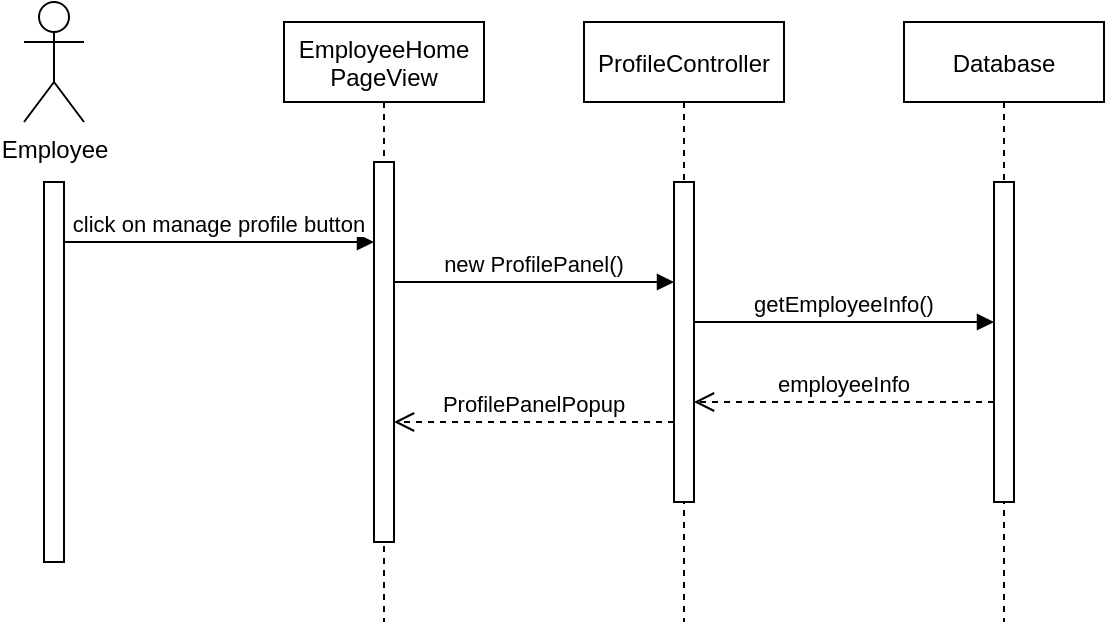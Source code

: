 <mxfile version="14.1.8" type="github">
  <diagram id="UJxmHR6WT6YS1NtjRbYA" name="Page-1">
    <mxGraphModel dx="813" dy="459" grid="1" gridSize="10" guides="1" tooltips="1" connect="1" arrows="1" fold="1" page="1" pageScale="1" pageWidth="850" pageHeight="1100" math="0" shadow="0">
      <root>
        <mxCell id="0" />
        <mxCell id="1" parent="0" />
        <mxCell id="TOR6Eeiyw65Fs5_zLl3i-1" value="EmployeeHome&#xa;PageView" style="shape=umlLifeline;perimeter=lifelinePerimeter;container=1;collapsible=0;recursiveResize=0;rounded=0;shadow=0;strokeWidth=1;" vertex="1" parent="1">
          <mxGeometry x="150" y="110" width="100" height="300" as="geometry" />
        </mxCell>
        <mxCell id="TOR6Eeiyw65Fs5_zLl3i-2" value="" style="points=[];perimeter=orthogonalPerimeter;rounded=0;shadow=0;strokeWidth=1;" vertex="1" parent="TOR6Eeiyw65Fs5_zLl3i-1">
          <mxGeometry x="45" y="70" width="10" height="190" as="geometry" />
        </mxCell>
        <mxCell id="TOR6Eeiyw65Fs5_zLl3i-3" value="ProfileController" style="shape=umlLifeline;perimeter=lifelinePerimeter;container=1;collapsible=0;recursiveResize=0;rounded=0;shadow=0;strokeWidth=1;" vertex="1" parent="1">
          <mxGeometry x="300" y="110" width="100" height="300" as="geometry" />
        </mxCell>
        <mxCell id="TOR6Eeiyw65Fs5_zLl3i-4" value="" style="points=[];perimeter=orthogonalPerimeter;rounded=0;shadow=0;strokeWidth=1;" vertex="1" parent="TOR6Eeiyw65Fs5_zLl3i-3">
          <mxGeometry x="45" y="80" width="10" height="160" as="geometry" />
        </mxCell>
        <mxCell id="TOR6Eeiyw65Fs5_zLl3i-5" value="Employee" style="shape=umlActor;verticalLabelPosition=bottom;verticalAlign=top;html=1;outlineConnect=0;" vertex="1" parent="1">
          <mxGeometry x="20" y="100" width="30" height="60" as="geometry" />
        </mxCell>
        <mxCell id="TOR6Eeiyw65Fs5_zLl3i-6" value="Database" style="shape=umlLifeline;perimeter=lifelinePerimeter;container=1;collapsible=0;recursiveResize=0;rounded=0;shadow=0;strokeWidth=1;" vertex="1" parent="1">
          <mxGeometry x="460" y="110" width="100" height="300" as="geometry" />
        </mxCell>
        <mxCell id="TOR6Eeiyw65Fs5_zLl3i-7" value="" style="points=[];perimeter=orthogonalPerimeter;rounded=0;shadow=0;strokeWidth=1;" vertex="1" parent="TOR6Eeiyw65Fs5_zLl3i-6">
          <mxGeometry x="45" y="80" width="10" height="160" as="geometry" />
        </mxCell>
        <mxCell id="TOR6Eeiyw65Fs5_zLl3i-8" value="click on manage profile button" style="verticalAlign=bottom;endArrow=block;shadow=0;strokeWidth=1;" edge="1" parent="1" source="TOR6Eeiyw65Fs5_zLl3i-9" target="TOR6Eeiyw65Fs5_zLl3i-2">
          <mxGeometry relative="1" as="geometry">
            <mxPoint x="175" y="560" as="sourcePoint" />
            <mxPoint x="200" y="220" as="targetPoint" />
            <Array as="points">
              <mxPoint x="90" y="220" />
            </Array>
          </mxGeometry>
        </mxCell>
        <mxCell id="TOR6Eeiyw65Fs5_zLl3i-9" value="" style="points=[];perimeter=orthogonalPerimeter;rounded=0;shadow=0;strokeWidth=1;" vertex="1" parent="1">
          <mxGeometry x="30" y="190" width="10" height="190" as="geometry" />
        </mxCell>
        <mxCell id="TOR6Eeiyw65Fs5_zLl3i-10" value="new ProfilePanel()" style="verticalAlign=bottom;endArrow=block;shadow=0;strokeWidth=1;" edge="1" parent="1" source="TOR6Eeiyw65Fs5_zLl3i-2" target="TOR6Eeiyw65Fs5_zLl3i-4">
          <mxGeometry relative="1" as="geometry">
            <mxPoint x="175" y="560" as="sourcePoint" />
            <mxPoint x="300" y="490" as="targetPoint" />
            <Array as="points">
              <mxPoint x="300" y="240" />
            </Array>
          </mxGeometry>
        </mxCell>
        <mxCell id="TOR6Eeiyw65Fs5_zLl3i-11" value="getEmployeeInfo()" style="verticalAlign=bottom;endArrow=block;shadow=0;strokeWidth=1;" edge="1" parent="1" source="TOR6Eeiyw65Fs5_zLl3i-4" target="TOR6Eeiyw65Fs5_zLl3i-7">
          <mxGeometry relative="1" as="geometry">
            <mxPoint x="355" y="280" as="sourcePoint" />
            <mxPoint x="495" y="280" as="targetPoint" />
            <Array as="points">
              <mxPoint x="440" y="260" />
            </Array>
          </mxGeometry>
        </mxCell>
        <mxCell id="TOR6Eeiyw65Fs5_zLl3i-12" value="employeeInfo" style="verticalAlign=bottom;endArrow=open;dashed=1;endSize=8;shadow=0;strokeWidth=1;" edge="1" parent="1" source="TOR6Eeiyw65Fs5_zLl3i-7" target="TOR6Eeiyw65Fs5_zLl3i-4">
          <mxGeometry relative="1" as="geometry">
            <mxPoint x="330" y="560" as="targetPoint" />
            <mxPoint x="420" y="580" as="sourcePoint" />
            <Array as="points">
              <mxPoint x="410" y="300" />
            </Array>
          </mxGeometry>
        </mxCell>
        <mxCell id="TOR6Eeiyw65Fs5_zLl3i-13" value="ProfilePanelPopup" style="verticalAlign=bottom;endArrow=open;dashed=1;endSize=8;shadow=0;strokeWidth=1;" edge="1" parent="1" source="TOR6Eeiyw65Fs5_zLl3i-4" target="TOR6Eeiyw65Fs5_zLl3i-2">
          <mxGeometry relative="1" as="geometry">
            <mxPoint x="200" y="310" as="targetPoint" />
            <mxPoint x="350" y="310" as="sourcePoint" />
            <Array as="points">
              <mxPoint x="255" y="310" />
            </Array>
          </mxGeometry>
        </mxCell>
      </root>
    </mxGraphModel>
  </diagram>
</mxfile>
